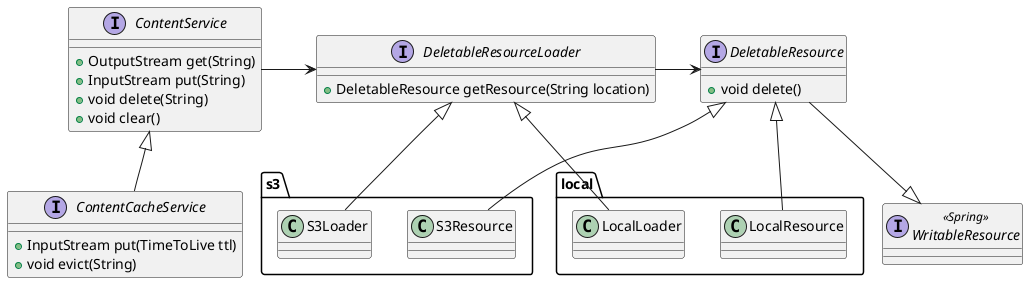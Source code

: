 @startuml

package s3 {
  class S3Loader {
  }

  class S3Resource {
  }
}

package local {
  class LocalLoader {
  }

  class LocalResource {
  }
}


interface ContentService {
  + OutputStream get(String)
  + InputStream put(String)
  + void delete(String)
  + void clear()
}

interface ContentCacheService {
  + InputStream put(TimeToLive ttl)
  + void evict(String)
}

interface WritableResource <<Spring>> {
}

interface DeletableResource {
  + void delete()
}

interface DeletableResourceLoader {
  + DeletableResource getResource(String location)
}


DeletableResourceLoader -> DeletableResource
DeletableResource --|> WritableResource
ContentService -> DeletableResourceLoader
ContentService <|-- ContentCacheService
DeletableResource <|-- S3Resource
DeletableResource <|-- LocalResource
DeletableResourceLoader <|-- S3Loader
DeletableResourceLoader <|-- LocalLoader
@enduml